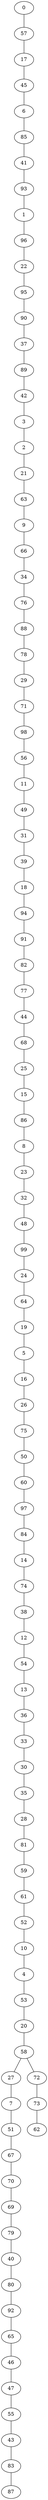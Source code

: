 graph{
38 -- 12;
73 -- 62;
59 -- 61;
42 -- 3;
94 -- 91;
12 -- 54;
3 -- 2;
48 -- 99;
40 -- 80;
56 -- 11;
10 -- 4;
36 -- 33;
84 -- 14;
58 -- 27;
37 -- 89;
16 -- 26;
49 -- 31;
11 -- 49;
26 -- 75;
7 -- 51;
80 -- 92;
61 -- 52;
21 -- 63;
98 -- 56;
14 -- 74;
52 -- 10;
97 -- 84;
82 -- 77;
28 -- 81;
71 -- 98;
86 -- 8;
81 -- 59;
2 -- 21;
33 -- 30;
79 -- 40;
31 -- 39;
27 -- 7;
8 -- 23;
89 -- 42;
39 -- 18;
29 -- 71;
15 -- 86;
63 -- 9;
74 -- 38;
51 -- 67;
50 -- 60;
57 -- 17;
24 -- 64;
95 -- 90;
85 -- 41;
53 -- 20;
65 -- 46;
22 -- 95;
76 -- 88;
35 -- 28;
32 -- 48;
72 -- 73;
69 -- 79;
19 -- 5;
70 -- 69;
9 -- 66;
13 -- 36;
4 -- 53;
90 -- 37;
60 -- 97;
92 -- 65;
25 -- 15;
47 -- 55;
5 -- 16;
75 -- 50;
67 -- 70;
6 -- 85;
78 -- 29;
45 -- 6;
66 -- 34;
0 -- 57;
20 -- 58;
17 -- 45;
77 -- 44;
41 -- 93;
23 -- 32;
83 -- 87;
54 -- 13;
46 -- 47;
58 -- 72;
18 -- 94;
68 -- 25;
96 -- 22;
93 -- 1;
91 -- 82;
88 -- 78;
64 -- 19;
99 -- 24;
43 -- 83;
44 -- 68;
30 -- 35;
55 -- 43;
34 -- 76;
1 -- 96;
}
